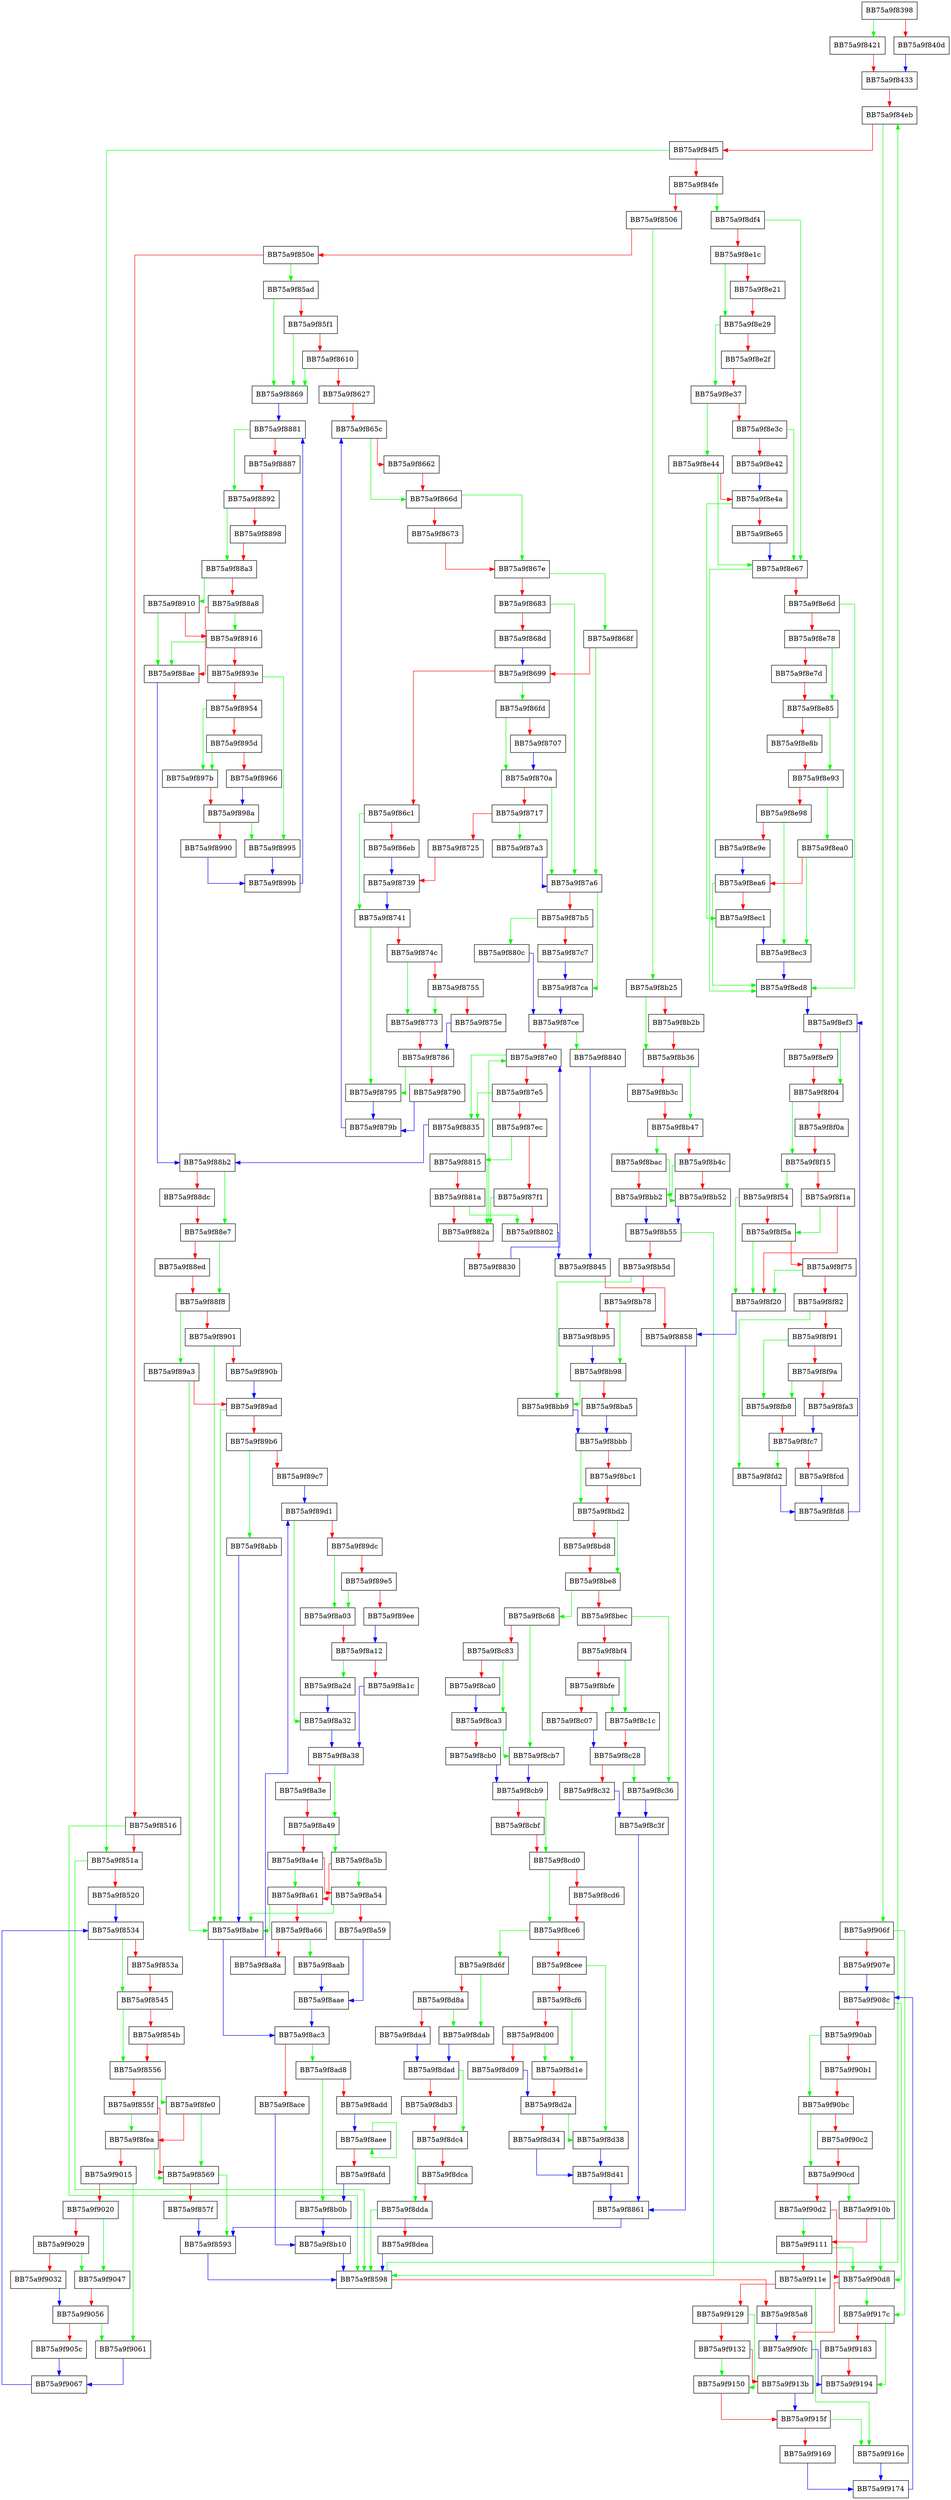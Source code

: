 digraph _Getmfld {
  node [shape="box"];
  graph [splines=ortho];
  BB75a9f8398 -> BB75a9f8421 [color="green"];
  BB75a9f8398 -> BB75a9f840d [color="red"];
  BB75a9f840d -> BB75a9f8433 [color="blue"];
  BB75a9f8421 -> BB75a9f8433 [color="red"];
  BB75a9f8433 -> BB75a9f84eb [color="red"];
  BB75a9f84eb -> BB75a9f906f [color="green"];
  BB75a9f84eb -> BB75a9f84f5 [color="red"];
  BB75a9f84f5 -> BB75a9f851a [color="green"];
  BB75a9f84f5 -> BB75a9f84fe [color="red"];
  BB75a9f84fe -> BB75a9f8df4 [color="green"];
  BB75a9f84fe -> BB75a9f8506 [color="red"];
  BB75a9f8506 -> BB75a9f8b25 [color="green"];
  BB75a9f8506 -> BB75a9f850e [color="red"];
  BB75a9f850e -> BB75a9f85ad [color="green"];
  BB75a9f850e -> BB75a9f8516 [color="red"];
  BB75a9f8516 -> BB75a9f8598 [color="green"];
  BB75a9f8516 -> BB75a9f851a [color="red"];
  BB75a9f851a -> BB75a9f8598 [color="green"];
  BB75a9f851a -> BB75a9f8520 [color="red"];
  BB75a9f8520 -> BB75a9f8534 [color="blue"];
  BB75a9f8534 -> BB75a9f8545 [color="green"];
  BB75a9f8534 -> BB75a9f853a [color="red"];
  BB75a9f853a -> BB75a9f8545 [color="red"];
  BB75a9f8545 -> BB75a9f8556 [color="green"];
  BB75a9f8545 -> BB75a9f854b [color="red"];
  BB75a9f854b -> BB75a9f8556 [color="red"];
  BB75a9f8556 -> BB75a9f8fe0 [color="green"];
  BB75a9f8556 -> BB75a9f855f [color="red"];
  BB75a9f855f -> BB75a9f8fea [color="green"];
  BB75a9f855f -> BB75a9f8569 [color="red"];
  BB75a9f8569 -> BB75a9f8593 [color="green"];
  BB75a9f8569 -> BB75a9f857f [color="red"];
  BB75a9f857f -> BB75a9f8593 [color="blue"];
  BB75a9f8593 -> BB75a9f8598 [color="blue"];
  BB75a9f8598 -> BB75a9f84eb [color="green"];
  BB75a9f8598 -> BB75a9f85a8 [color="red"];
  BB75a9f85a8 -> BB75a9f90fc [color="blue"];
  BB75a9f85ad -> BB75a9f8869 [color="green"];
  BB75a9f85ad -> BB75a9f85f1 [color="red"];
  BB75a9f85f1 -> BB75a9f8869 [color="green"];
  BB75a9f85f1 -> BB75a9f8610 [color="red"];
  BB75a9f8610 -> BB75a9f8869 [color="green"];
  BB75a9f8610 -> BB75a9f8627 [color="red"];
  BB75a9f8627 -> BB75a9f865c [color="red"];
  BB75a9f865c -> BB75a9f866d [color="green"];
  BB75a9f865c -> BB75a9f8662 [color="red"];
  BB75a9f8662 -> BB75a9f866d [color="red"];
  BB75a9f866d -> BB75a9f867e [color="green"];
  BB75a9f866d -> BB75a9f8673 [color="red"];
  BB75a9f8673 -> BB75a9f867e [color="red"];
  BB75a9f867e -> BB75a9f868f [color="green"];
  BB75a9f867e -> BB75a9f8683 [color="red"];
  BB75a9f8683 -> BB75a9f87a6 [color="green"];
  BB75a9f8683 -> BB75a9f868d [color="red"];
  BB75a9f868d -> BB75a9f8699 [color="blue"];
  BB75a9f868f -> BB75a9f87a6 [color="green"];
  BB75a9f868f -> BB75a9f8699 [color="red"];
  BB75a9f8699 -> BB75a9f86fd [color="green"];
  BB75a9f8699 -> BB75a9f86c1 [color="red"];
  BB75a9f86c1 -> BB75a9f8741 [color="green"];
  BB75a9f86c1 -> BB75a9f86eb [color="red"];
  BB75a9f86eb -> BB75a9f8739 [color="blue"];
  BB75a9f86fd -> BB75a9f870a [color="green"];
  BB75a9f86fd -> BB75a9f8707 [color="red"];
  BB75a9f8707 -> BB75a9f870a [color="blue"];
  BB75a9f870a -> BB75a9f87a6 [color="green"];
  BB75a9f870a -> BB75a9f8717 [color="red"];
  BB75a9f8717 -> BB75a9f87a3 [color="green"];
  BB75a9f8717 -> BB75a9f8725 [color="red"];
  BB75a9f8725 -> BB75a9f8739 [color="red"];
  BB75a9f8739 -> BB75a9f8741 [color="blue"];
  BB75a9f8741 -> BB75a9f8795 [color="green"];
  BB75a9f8741 -> BB75a9f874c [color="red"];
  BB75a9f874c -> BB75a9f8773 [color="green"];
  BB75a9f874c -> BB75a9f8755 [color="red"];
  BB75a9f8755 -> BB75a9f8773 [color="green"];
  BB75a9f8755 -> BB75a9f875e [color="red"];
  BB75a9f875e -> BB75a9f8786 [color="blue"];
  BB75a9f8773 -> BB75a9f8786 [color="red"];
  BB75a9f8786 -> BB75a9f8795 [color="green"];
  BB75a9f8786 -> BB75a9f8790 [color="red"];
  BB75a9f8790 -> BB75a9f879b [color="blue"];
  BB75a9f8795 -> BB75a9f879b [color="blue"];
  BB75a9f879b -> BB75a9f865c [color="blue"];
  BB75a9f87a3 -> BB75a9f87a6 [color="blue"];
  BB75a9f87a6 -> BB75a9f87ca [color="green"];
  BB75a9f87a6 -> BB75a9f87b5 [color="red"];
  BB75a9f87b5 -> BB75a9f880c [color="green"];
  BB75a9f87b5 -> BB75a9f87c7 [color="red"];
  BB75a9f87c7 -> BB75a9f87ca [color="blue"];
  BB75a9f87ca -> BB75a9f87ce [color="blue"];
  BB75a9f87ce -> BB75a9f8840 [color="green"];
  BB75a9f87ce -> BB75a9f87e0 [color="red"];
  BB75a9f87e0 -> BB75a9f8835 [color="green"];
  BB75a9f87e0 -> BB75a9f87e5 [color="red"];
  BB75a9f87e5 -> BB75a9f8835 [color="green"];
  BB75a9f87e5 -> BB75a9f87ec [color="red"];
  BB75a9f87ec -> BB75a9f8815 [color="green"];
  BB75a9f87ec -> BB75a9f87f1 [color="red"];
  BB75a9f87f1 -> BB75a9f882a [color="green"];
  BB75a9f87f1 -> BB75a9f8802 [color="red"];
  BB75a9f8802 -> BB75a9f8845 [color="blue"];
  BB75a9f880c -> BB75a9f87ce [color="blue"];
  BB75a9f8815 -> BB75a9f882a [color="green"];
  BB75a9f8815 -> BB75a9f881a [color="red"];
  BB75a9f881a -> BB75a9f8802 [color="green"];
  BB75a9f881a -> BB75a9f882a [color="red"];
  BB75a9f882a -> BB75a9f87e0 [color="green"];
  BB75a9f882a -> BB75a9f8830 [color="red"];
  BB75a9f8830 -> BB75a9f87e0 [color="blue"];
  BB75a9f8835 -> BB75a9f88b2 [color="blue"];
  BB75a9f8840 -> BB75a9f8845 [color="blue"];
  BB75a9f8845 -> BB75a9f8858 [color="red"];
  BB75a9f8858 -> BB75a9f8861 [color="blue"];
  BB75a9f8861 -> BB75a9f8593 [color="blue"];
  BB75a9f8869 -> BB75a9f8881 [color="blue"];
  BB75a9f8881 -> BB75a9f8892 [color="green"];
  BB75a9f8881 -> BB75a9f8887 [color="red"];
  BB75a9f8887 -> BB75a9f8892 [color="red"];
  BB75a9f8892 -> BB75a9f88a3 [color="green"];
  BB75a9f8892 -> BB75a9f8898 [color="red"];
  BB75a9f8898 -> BB75a9f88a3 [color="red"];
  BB75a9f88a3 -> BB75a9f8910 [color="green"];
  BB75a9f88a3 -> BB75a9f88a8 [color="red"];
  BB75a9f88a8 -> BB75a9f8916 [color="green"];
  BB75a9f88a8 -> BB75a9f88ae [color="red"];
  BB75a9f88ae -> BB75a9f88b2 [color="blue"];
  BB75a9f88b2 -> BB75a9f88e7 [color="green"];
  BB75a9f88b2 -> BB75a9f88dc [color="red"];
  BB75a9f88dc -> BB75a9f88e7 [color="red"];
  BB75a9f88e7 -> BB75a9f88f8 [color="green"];
  BB75a9f88e7 -> BB75a9f88ed [color="red"];
  BB75a9f88ed -> BB75a9f88f8 [color="red"];
  BB75a9f88f8 -> BB75a9f89a3 [color="green"];
  BB75a9f88f8 -> BB75a9f8901 [color="red"];
  BB75a9f8901 -> BB75a9f8abe [color="green"];
  BB75a9f8901 -> BB75a9f890b [color="red"];
  BB75a9f890b -> BB75a9f89ad [color="blue"];
  BB75a9f8910 -> BB75a9f88ae [color="green"];
  BB75a9f8910 -> BB75a9f8916 [color="red"];
  BB75a9f8916 -> BB75a9f88ae [color="green"];
  BB75a9f8916 -> BB75a9f893e [color="red"];
  BB75a9f893e -> BB75a9f8995 [color="green"];
  BB75a9f893e -> BB75a9f8954 [color="red"];
  BB75a9f8954 -> BB75a9f897b [color="green"];
  BB75a9f8954 -> BB75a9f895d [color="red"];
  BB75a9f895d -> BB75a9f897b [color="green"];
  BB75a9f895d -> BB75a9f8966 [color="red"];
  BB75a9f8966 -> BB75a9f898a [color="blue"];
  BB75a9f897b -> BB75a9f898a [color="red"];
  BB75a9f898a -> BB75a9f8995 [color="green"];
  BB75a9f898a -> BB75a9f8990 [color="red"];
  BB75a9f8990 -> BB75a9f899b [color="blue"];
  BB75a9f8995 -> BB75a9f899b [color="blue"];
  BB75a9f899b -> BB75a9f8881 [color="blue"];
  BB75a9f89a3 -> BB75a9f8abe [color="green"];
  BB75a9f89a3 -> BB75a9f89ad [color="red"];
  BB75a9f89ad -> BB75a9f8abe [color="green"];
  BB75a9f89ad -> BB75a9f89b6 [color="red"];
  BB75a9f89b6 -> BB75a9f8abb [color="green"];
  BB75a9f89b6 -> BB75a9f89c7 [color="red"];
  BB75a9f89c7 -> BB75a9f89d1 [color="blue"];
  BB75a9f89d1 -> BB75a9f8a32 [color="green"];
  BB75a9f89d1 -> BB75a9f89dc [color="red"];
  BB75a9f89dc -> BB75a9f8a03 [color="green"];
  BB75a9f89dc -> BB75a9f89e5 [color="red"];
  BB75a9f89e5 -> BB75a9f8a03 [color="green"];
  BB75a9f89e5 -> BB75a9f89ee [color="red"];
  BB75a9f89ee -> BB75a9f8a12 [color="blue"];
  BB75a9f8a03 -> BB75a9f8a12 [color="red"];
  BB75a9f8a12 -> BB75a9f8a2d [color="green"];
  BB75a9f8a12 -> BB75a9f8a1c [color="red"];
  BB75a9f8a1c -> BB75a9f8a38 [color="blue"];
  BB75a9f8a2d -> BB75a9f8a32 [color="blue"];
  BB75a9f8a32 -> BB75a9f8a38 [color="blue"];
  BB75a9f8a38 -> BB75a9f8a49 [color="green"];
  BB75a9f8a38 -> BB75a9f8a3e [color="red"];
  BB75a9f8a3e -> BB75a9f8a49 [color="red"];
  BB75a9f8a49 -> BB75a9f8a5b [color="green"];
  BB75a9f8a49 -> BB75a9f8a4e [color="red"];
  BB75a9f8a4e -> BB75a9f8a61 [color="green"];
  BB75a9f8a4e -> BB75a9f8a54 [color="red"];
  BB75a9f8a54 -> BB75a9f8abe [color="green"];
  BB75a9f8a54 -> BB75a9f8a59 [color="red"];
  BB75a9f8a59 -> BB75a9f8aae [color="blue"];
  BB75a9f8a5b -> BB75a9f8a54 [color="green"];
  BB75a9f8a5b -> BB75a9f8a61 [color="red"];
  BB75a9f8a61 -> BB75a9f8abe [color="green"];
  BB75a9f8a61 -> BB75a9f8a66 [color="red"];
  BB75a9f8a66 -> BB75a9f8aab [color="green"];
  BB75a9f8a66 -> BB75a9f8a8a [color="red"];
  BB75a9f8a8a -> BB75a9f89d1 [color="blue"];
  BB75a9f8aab -> BB75a9f8aae [color="blue"];
  BB75a9f8aae -> BB75a9f8ac3 [color="blue"];
  BB75a9f8abb -> BB75a9f8abe [color="blue"];
  BB75a9f8abe -> BB75a9f8ac3 [color="blue"];
  BB75a9f8ac3 -> BB75a9f8ad8 [color="green"];
  BB75a9f8ac3 -> BB75a9f8ace [color="red"];
  BB75a9f8ace -> BB75a9f8b10 [color="blue"];
  BB75a9f8ad8 -> BB75a9f8b0b [color="green"];
  BB75a9f8ad8 -> BB75a9f8add [color="red"];
  BB75a9f8add -> BB75a9f8aee [color="blue"];
  BB75a9f8aee -> BB75a9f8aee [color="green"];
  BB75a9f8aee -> BB75a9f8afd [color="red"];
  BB75a9f8afd -> BB75a9f8b0b [color="blue"];
  BB75a9f8b0b -> BB75a9f8b10 [color="blue"];
  BB75a9f8b10 -> BB75a9f8598 [color="blue"];
  BB75a9f8b25 -> BB75a9f8b36 [color="green"];
  BB75a9f8b25 -> BB75a9f8b2b [color="red"];
  BB75a9f8b2b -> BB75a9f8b36 [color="red"];
  BB75a9f8b36 -> BB75a9f8b47 [color="green"];
  BB75a9f8b36 -> BB75a9f8b3c [color="red"];
  BB75a9f8b3c -> BB75a9f8b47 [color="red"];
  BB75a9f8b47 -> BB75a9f8bac [color="green"];
  BB75a9f8b47 -> BB75a9f8b4c [color="red"];
  BB75a9f8b4c -> BB75a9f8bb2 [color="green"];
  BB75a9f8b4c -> BB75a9f8b52 [color="red"];
  BB75a9f8b52 -> BB75a9f8b55 [color="blue"];
  BB75a9f8b55 -> BB75a9f8598 [color="green"];
  BB75a9f8b55 -> BB75a9f8b5d [color="red"];
  BB75a9f8b5d -> BB75a9f8bb9 [color="green"];
  BB75a9f8b5d -> BB75a9f8b78 [color="red"];
  BB75a9f8b78 -> BB75a9f8b98 [color="green"];
  BB75a9f8b78 -> BB75a9f8b95 [color="red"];
  BB75a9f8b95 -> BB75a9f8b98 [color="blue"];
  BB75a9f8b98 -> BB75a9f8bb9 [color="green"];
  BB75a9f8b98 -> BB75a9f8ba5 [color="red"];
  BB75a9f8ba5 -> BB75a9f8bbb [color="blue"];
  BB75a9f8bac -> BB75a9f8b52 [color="green"];
  BB75a9f8bac -> BB75a9f8bb2 [color="red"];
  BB75a9f8bb2 -> BB75a9f8b55 [color="blue"];
  BB75a9f8bb9 -> BB75a9f8bbb [color="blue"];
  BB75a9f8bbb -> BB75a9f8bd2 [color="green"];
  BB75a9f8bbb -> BB75a9f8bc1 [color="red"];
  BB75a9f8bc1 -> BB75a9f8bd2 [color="red"];
  BB75a9f8bd2 -> BB75a9f8be8 [color="green"];
  BB75a9f8bd2 -> BB75a9f8bd8 [color="red"];
  BB75a9f8bd8 -> BB75a9f8be8 [color="red"];
  BB75a9f8be8 -> BB75a9f8c68 [color="green"];
  BB75a9f8be8 -> BB75a9f8bec [color="red"];
  BB75a9f8bec -> BB75a9f8c36 [color="green"];
  BB75a9f8bec -> BB75a9f8bf4 [color="red"];
  BB75a9f8bf4 -> BB75a9f8c1c [color="green"];
  BB75a9f8bf4 -> BB75a9f8bfe [color="red"];
  BB75a9f8bfe -> BB75a9f8c1c [color="green"];
  BB75a9f8bfe -> BB75a9f8c07 [color="red"];
  BB75a9f8c07 -> BB75a9f8c28 [color="blue"];
  BB75a9f8c1c -> BB75a9f8c28 [color="red"];
  BB75a9f8c28 -> BB75a9f8c36 [color="green"];
  BB75a9f8c28 -> BB75a9f8c32 [color="red"];
  BB75a9f8c32 -> BB75a9f8c3f [color="blue"];
  BB75a9f8c36 -> BB75a9f8c3f [color="blue"];
  BB75a9f8c3f -> BB75a9f8861 [color="blue"];
  BB75a9f8c68 -> BB75a9f8cb7 [color="green"];
  BB75a9f8c68 -> BB75a9f8c83 [color="red"];
  BB75a9f8c83 -> BB75a9f8ca3 [color="green"];
  BB75a9f8c83 -> BB75a9f8ca0 [color="red"];
  BB75a9f8ca0 -> BB75a9f8ca3 [color="blue"];
  BB75a9f8ca3 -> BB75a9f8cb7 [color="green"];
  BB75a9f8ca3 -> BB75a9f8cb0 [color="red"];
  BB75a9f8cb0 -> BB75a9f8cb9 [color="blue"];
  BB75a9f8cb7 -> BB75a9f8cb9 [color="blue"];
  BB75a9f8cb9 -> BB75a9f8cd0 [color="green"];
  BB75a9f8cb9 -> BB75a9f8cbf [color="red"];
  BB75a9f8cbf -> BB75a9f8cd0 [color="red"];
  BB75a9f8cd0 -> BB75a9f8ce6 [color="green"];
  BB75a9f8cd0 -> BB75a9f8cd6 [color="red"];
  BB75a9f8cd6 -> BB75a9f8ce6 [color="red"];
  BB75a9f8ce6 -> BB75a9f8d6f [color="green"];
  BB75a9f8ce6 -> BB75a9f8cee [color="red"];
  BB75a9f8cee -> BB75a9f8d38 [color="green"];
  BB75a9f8cee -> BB75a9f8cf6 [color="red"];
  BB75a9f8cf6 -> BB75a9f8d1e [color="green"];
  BB75a9f8cf6 -> BB75a9f8d00 [color="red"];
  BB75a9f8d00 -> BB75a9f8d1e [color="green"];
  BB75a9f8d00 -> BB75a9f8d09 [color="red"];
  BB75a9f8d09 -> BB75a9f8d2a [color="blue"];
  BB75a9f8d1e -> BB75a9f8d2a [color="red"];
  BB75a9f8d2a -> BB75a9f8d38 [color="green"];
  BB75a9f8d2a -> BB75a9f8d34 [color="red"];
  BB75a9f8d34 -> BB75a9f8d41 [color="blue"];
  BB75a9f8d38 -> BB75a9f8d41 [color="blue"];
  BB75a9f8d41 -> BB75a9f8861 [color="blue"];
  BB75a9f8d6f -> BB75a9f8dab [color="green"];
  BB75a9f8d6f -> BB75a9f8d8a [color="red"];
  BB75a9f8d8a -> BB75a9f8dab [color="green"];
  BB75a9f8d8a -> BB75a9f8da4 [color="red"];
  BB75a9f8da4 -> BB75a9f8dad [color="blue"];
  BB75a9f8dab -> BB75a9f8dad [color="blue"];
  BB75a9f8dad -> BB75a9f8dc4 [color="green"];
  BB75a9f8dad -> BB75a9f8db3 [color="red"];
  BB75a9f8db3 -> BB75a9f8dc4 [color="red"];
  BB75a9f8dc4 -> BB75a9f8dda [color="green"];
  BB75a9f8dc4 -> BB75a9f8dca [color="red"];
  BB75a9f8dca -> BB75a9f8dda [color="red"];
  BB75a9f8dda -> BB75a9f8598 [color="green"];
  BB75a9f8dda -> BB75a9f8dea [color="red"];
  BB75a9f8dea -> BB75a9f8598 [color="blue"];
  BB75a9f8df4 -> BB75a9f8e67 [color="green"];
  BB75a9f8df4 -> BB75a9f8e1c [color="red"];
  BB75a9f8e1c -> BB75a9f8e29 [color="green"];
  BB75a9f8e1c -> BB75a9f8e21 [color="red"];
  BB75a9f8e21 -> BB75a9f8e29 [color="red"];
  BB75a9f8e29 -> BB75a9f8e37 [color="green"];
  BB75a9f8e29 -> BB75a9f8e2f [color="red"];
  BB75a9f8e2f -> BB75a9f8e37 [color="red"];
  BB75a9f8e37 -> BB75a9f8e44 [color="green"];
  BB75a9f8e37 -> BB75a9f8e3c [color="red"];
  BB75a9f8e3c -> BB75a9f8e67 [color="green"];
  BB75a9f8e3c -> BB75a9f8e42 [color="red"];
  BB75a9f8e42 -> BB75a9f8e4a [color="blue"];
  BB75a9f8e44 -> BB75a9f8e67 [color="green"];
  BB75a9f8e44 -> BB75a9f8e4a [color="red"];
  BB75a9f8e4a -> BB75a9f8ec1 [color="green"];
  BB75a9f8e4a -> BB75a9f8e65 [color="red"];
  BB75a9f8e65 -> BB75a9f8e67 [color="blue"];
  BB75a9f8e67 -> BB75a9f8ed8 [color="green"];
  BB75a9f8e67 -> BB75a9f8e6d [color="red"];
  BB75a9f8e6d -> BB75a9f8ed8 [color="green"];
  BB75a9f8e6d -> BB75a9f8e78 [color="red"];
  BB75a9f8e78 -> BB75a9f8e85 [color="green"];
  BB75a9f8e78 -> BB75a9f8e7d [color="red"];
  BB75a9f8e7d -> BB75a9f8e85 [color="red"];
  BB75a9f8e85 -> BB75a9f8e93 [color="green"];
  BB75a9f8e85 -> BB75a9f8e8b [color="red"];
  BB75a9f8e8b -> BB75a9f8e93 [color="red"];
  BB75a9f8e93 -> BB75a9f8ea0 [color="green"];
  BB75a9f8e93 -> BB75a9f8e98 [color="red"];
  BB75a9f8e98 -> BB75a9f8ec3 [color="green"];
  BB75a9f8e98 -> BB75a9f8e9e [color="red"];
  BB75a9f8e9e -> BB75a9f8ea6 [color="blue"];
  BB75a9f8ea0 -> BB75a9f8ec3 [color="green"];
  BB75a9f8ea0 -> BB75a9f8ea6 [color="red"];
  BB75a9f8ea6 -> BB75a9f8ed8 [color="green"];
  BB75a9f8ea6 -> BB75a9f8ec1 [color="red"];
  BB75a9f8ec1 -> BB75a9f8ec3 [color="blue"];
  BB75a9f8ec3 -> BB75a9f8ed8 [color="blue"];
  BB75a9f8ed8 -> BB75a9f8ef3 [color="blue"];
  BB75a9f8ef3 -> BB75a9f8f04 [color="green"];
  BB75a9f8ef3 -> BB75a9f8ef9 [color="red"];
  BB75a9f8ef9 -> BB75a9f8f04 [color="red"];
  BB75a9f8f04 -> BB75a9f8f15 [color="green"];
  BB75a9f8f04 -> BB75a9f8f0a [color="red"];
  BB75a9f8f0a -> BB75a9f8f15 [color="red"];
  BB75a9f8f15 -> BB75a9f8f54 [color="green"];
  BB75a9f8f15 -> BB75a9f8f1a [color="red"];
  BB75a9f8f1a -> BB75a9f8f5a [color="green"];
  BB75a9f8f1a -> BB75a9f8f20 [color="red"];
  BB75a9f8f20 -> BB75a9f8858 [color="blue"];
  BB75a9f8f54 -> BB75a9f8f20 [color="green"];
  BB75a9f8f54 -> BB75a9f8f5a [color="red"];
  BB75a9f8f5a -> BB75a9f8f20 [color="green"];
  BB75a9f8f5a -> BB75a9f8f75 [color="red"];
  BB75a9f8f75 -> BB75a9f8f20 [color="green"];
  BB75a9f8f75 -> BB75a9f8f82 [color="red"];
  BB75a9f8f82 -> BB75a9f8fd2 [color="green"];
  BB75a9f8f82 -> BB75a9f8f91 [color="red"];
  BB75a9f8f91 -> BB75a9f8fb8 [color="green"];
  BB75a9f8f91 -> BB75a9f8f9a [color="red"];
  BB75a9f8f9a -> BB75a9f8fb8 [color="green"];
  BB75a9f8f9a -> BB75a9f8fa3 [color="red"];
  BB75a9f8fa3 -> BB75a9f8fc7 [color="blue"];
  BB75a9f8fb8 -> BB75a9f8fc7 [color="red"];
  BB75a9f8fc7 -> BB75a9f8fd2 [color="green"];
  BB75a9f8fc7 -> BB75a9f8fcd [color="red"];
  BB75a9f8fcd -> BB75a9f8fd8 [color="blue"];
  BB75a9f8fd2 -> BB75a9f8fd8 [color="blue"];
  BB75a9f8fd8 -> BB75a9f8ef3 [color="blue"];
  BB75a9f8fe0 -> BB75a9f8569 [color="green"];
  BB75a9f8fe0 -> BB75a9f8fea [color="red"];
  BB75a9f8fea -> BB75a9f8569 [color="green"];
  BB75a9f8fea -> BB75a9f9015 [color="red"];
  BB75a9f9015 -> BB75a9f9061 [color="green"];
  BB75a9f9015 -> BB75a9f9020 [color="red"];
  BB75a9f9020 -> BB75a9f9047 [color="green"];
  BB75a9f9020 -> BB75a9f9029 [color="red"];
  BB75a9f9029 -> BB75a9f9047 [color="green"];
  BB75a9f9029 -> BB75a9f9032 [color="red"];
  BB75a9f9032 -> BB75a9f9056 [color="blue"];
  BB75a9f9047 -> BB75a9f9056 [color="red"];
  BB75a9f9056 -> BB75a9f9061 [color="green"];
  BB75a9f9056 -> BB75a9f905c [color="red"];
  BB75a9f905c -> BB75a9f9067 [color="blue"];
  BB75a9f9061 -> BB75a9f9067 [color="blue"];
  BB75a9f9067 -> BB75a9f8534 [color="blue"];
  BB75a9f906f -> BB75a9f917c [color="green"];
  BB75a9f906f -> BB75a9f907e [color="red"];
  BB75a9f907e -> BB75a9f908c [color="blue"];
  BB75a9f908c -> BB75a9f90d8 [color="green"];
  BB75a9f908c -> BB75a9f90ab [color="red"];
  BB75a9f90ab -> BB75a9f90bc [color="green"];
  BB75a9f90ab -> BB75a9f90b1 [color="red"];
  BB75a9f90b1 -> BB75a9f90bc [color="red"];
  BB75a9f90bc -> BB75a9f90cd [color="green"];
  BB75a9f90bc -> BB75a9f90c2 [color="red"];
  BB75a9f90c2 -> BB75a9f90cd [color="red"];
  BB75a9f90cd -> BB75a9f910b [color="green"];
  BB75a9f90cd -> BB75a9f90d2 [color="red"];
  BB75a9f90d2 -> BB75a9f9111 [color="green"];
  BB75a9f90d2 -> BB75a9f90d8 [color="red"];
  BB75a9f90d8 -> BB75a9f917c [color="green"];
  BB75a9f90d8 -> BB75a9f90fc [color="red"];
  BB75a9f90fc -> BB75a9f9194 [color="blue"];
  BB75a9f910b -> BB75a9f90d8 [color="green"];
  BB75a9f910b -> BB75a9f9111 [color="red"];
  BB75a9f9111 -> BB75a9f90d8 [color="green"];
  BB75a9f9111 -> BB75a9f911e [color="red"];
  BB75a9f911e -> BB75a9f916e [color="green"];
  BB75a9f911e -> BB75a9f9129 [color="red"];
  BB75a9f9129 -> BB75a9f9150 [color="green"];
  BB75a9f9129 -> BB75a9f9132 [color="red"];
  BB75a9f9132 -> BB75a9f9150 [color="green"];
  BB75a9f9132 -> BB75a9f913b [color="red"];
  BB75a9f913b -> BB75a9f915f [color="blue"];
  BB75a9f9150 -> BB75a9f915f [color="red"];
  BB75a9f915f -> BB75a9f916e [color="green"];
  BB75a9f915f -> BB75a9f9169 [color="red"];
  BB75a9f9169 -> BB75a9f9174 [color="blue"];
  BB75a9f916e -> BB75a9f9174 [color="blue"];
  BB75a9f9174 -> BB75a9f908c [color="blue"];
  BB75a9f917c -> BB75a9f9194 [color="green"];
  BB75a9f917c -> BB75a9f9183 [color="red"];
  BB75a9f9183 -> BB75a9f9194 [color="red"];
}